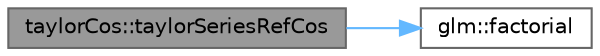 digraph "taylorCos::taylorSeriesRefCos"
{
 // LATEX_PDF_SIZE
  bgcolor="transparent";
  edge [fontname=Helvetica,fontsize=10,labelfontname=Helvetica,labelfontsize=10];
  node [fontname=Helvetica,fontsize=10,shape=box,height=0.2,width=0.4];
  rankdir="LR";
  Node1 [id="Node000001",label="taylorCos::taylorSeriesRefCos",height=0.2,width=0.4,color="gray40", fillcolor="grey60", style="filled", fontcolor="black",tooltip=" "];
  Node1 -> Node2 [id="edge2_Node000001_Node000002",color="steelblue1",style="solid",tooltip=" "];
  Node2 [id="Node000002",label="glm::factorial",height=0.2,width=0.4,color="grey40", fillcolor="white", style="filled",URL="$group__gtx__integer.html#ga8cbd3120905f398ec321b5d1836e08fb",tooltip=" "];
}
